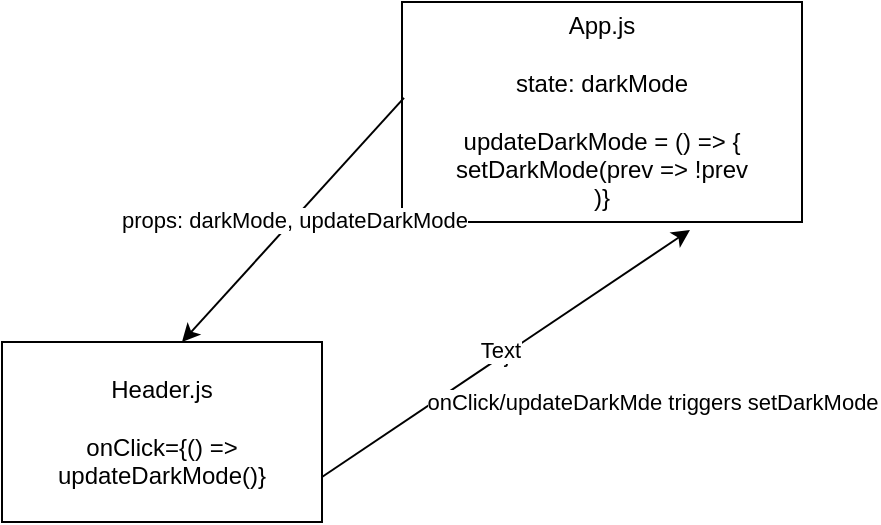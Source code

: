<mxfile>
    <diagram id="Edp7UiTPOjjeuZ_E9vBV" name="Page-1">
        <mxGraphModel dx="647" dy="344" grid="1" gridSize="10" guides="1" tooltips="1" connect="1" arrows="1" fold="1" page="1" pageScale="1" pageWidth="850" pageHeight="1100" math="0" shadow="0">
            <root>
                <mxCell id="0"/>
                <mxCell id="1" parent="0"/>
                <mxCell id="3" value="App.js&lt;br&gt;&lt;br&gt;state: darkMode&lt;br&gt;&lt;br&gt;updateDarkMode = () =&amp;gt; {&lt;br&gt;setDarkMode(prev =&amp;gt; !prev&lt;br&gt;)}" style="whiteSpace=wrap;html=1;" parent="1" vertex="1">
                    <mxGeometry x="300" y="40" width="200" height="110" as="geometry"/>
                </mxCell>
                <mxCell id="8" style="edgeStyle=none;html=1;" parent="1" source="4" edge="1">
                    <mxGeometry relative="1" as="geometry">
                        <mxPoint x="200" y="210" as="targetPoint"/>
                    </mxGeometry>
                </mxCell>
                <mxCell id="4" value="Header.js&lt;br&gt;&lt;br&gt;onClick={() =&amp;gt; updateDarkMode()}" style="whiteSpace=wrap;html=1;" parent="1" vertex="1">
                    <mxGeometry x="100" y="210" width="160" height="90" as="geometry"/>
                </mxCell>
                <mxCell id="5" value="" style="endArrow=classic;html=1;exitX=0.005;exitY=0.436;exitDx=0;exitDy=0;exitPerimeter=0;" parent="1" source="3" edge="1">
                    <mxGeometry relative="1" as="geometry">
                        <mxPoint x="180" y="210" as="sourcePoint"/>
                        <mxPoint x="190" y="210" as="targetPoint"/>
                    </mxGeometry>
                </mxCell>
                <mxCell id="6" value="props: darkMode, updateDarkMode" style="edgeLabel;resizable=0;html=1;align=center;verticalAlign=middle;" parent="5" connectable="0" vertex="1">
                    <mxGeometry relative="1" as="geometry"/>
                </mxCell>
                <mxCell id="9" value="j" style="endArrow=classic;html=1;entryX=0.72;entryY=1.036;entryDx=0;entryDy=0;entryPerimeter=0;exitX=1;exitY=0.75;exitDx=0;exitDy=0;" parent="1" source="4" target="3" edge="1">
                    <mxGeometry relative="1" as="geometry">
                        <mxPoint x="310" y="260" as="sourcePoint"/>
                        <mxPoint x="470" y="190" as="targetPoint"/>
                    </mxGeometry>
                </mxCell>
                <mxCell id="10" value="onClick/updateDarkMde triggers setDarkMode" style="edgeLabel;resizable=0;html=1;align=center;verticalAlign=middle;" parent="9" connectable="0" vertex="1">
                    <mxGeometry relative="1" as="geometry">
                        <mxPoint x="73" y="24" as="offset"/>
                    </mxGeometry>
                </mxCell>
                <mxCell id="11" value="Text" style="edgeLabel;html=1;align=center;verticalAlign=middle;resizable=0;points=[];" parent="9" vertex="1" connectable="0">
                    <mxGeometry x="-0.013" y="3" relative="1" as="geometry">
                        <mxPoint as="offset"/>
                    </mxGeometry>
                </mxCell>
            </root>
        </mxGraphModel>
    </diagram>
</mxfile>